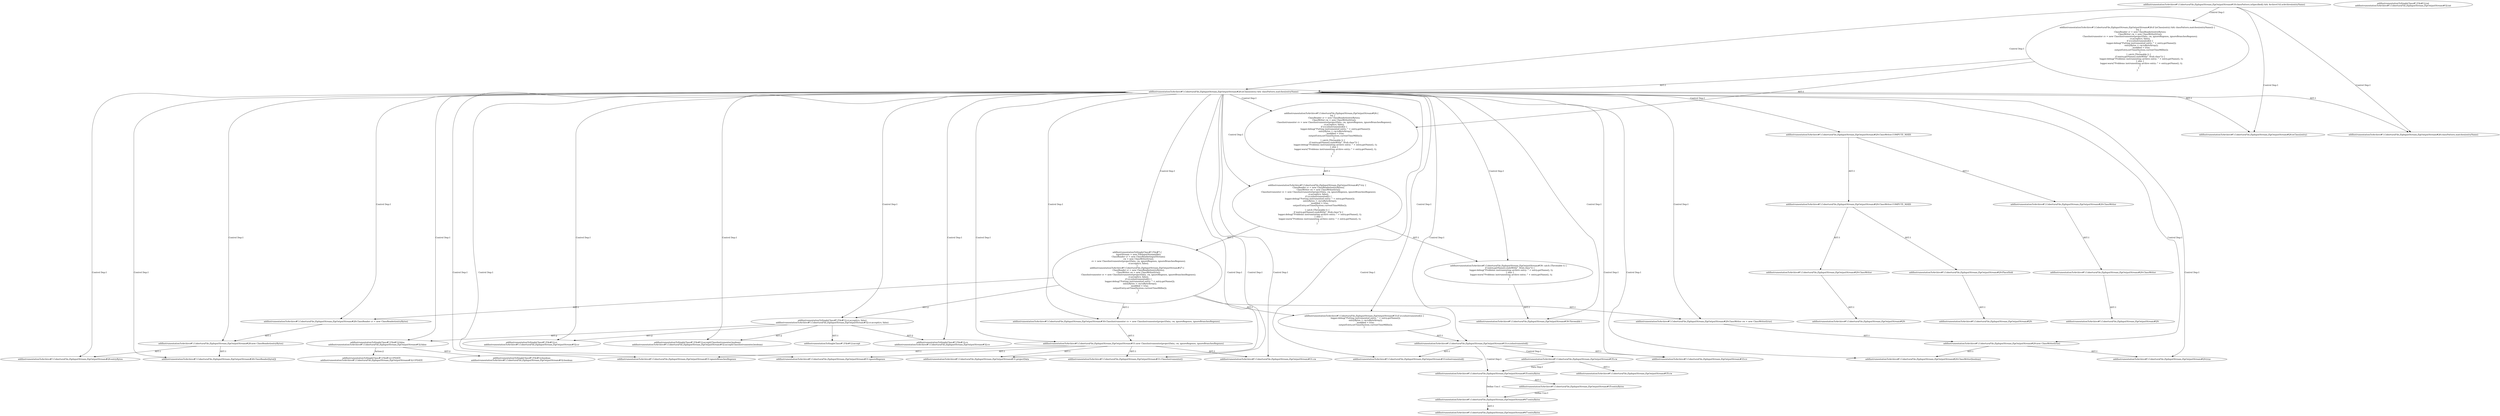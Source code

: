 digraph "Pattern" {
0 [label="addInstrumentationToSingleClass#?,File#12:UPDATE
addInstrumentationToArchive#?,CoberturaFile,ZipInputStream,ZipOutputStream#32:UPDATE" shape=ellipse]
1 [label="addInstrumentationToSingleClass#?,File#12:false
addInstrumentationToArchive#?,CoberturaFile,ZipInputStream,ZipOutputStream#32:false" shape=ellipse]
2 [label="addInstrumentationToSingleClass#?,File#12:cr.accept(cv, false)
addInstrumentationToArchive#?,CoberturaFile,ZipInputStream,ZipOutputStream#32:cr.accept(cv, false)" shape=ellipse]
3 [label="addInstrumentationToSingleClass#?,File#7:\{
    inputStream = new FileInputStream(file);
    ClassReader cr = new ClassReader(inputStream);
    cw = new ClassWriter(true);
    cv = new ClassInstrumenter(projectData, cw, ignoreRegexes, ignoreBranchesRegexes);
    cr.accept(cv, false);
\}
addInstrumentationToArchive#?,CoberturaFile,ZipInputStream,ZipOutputStream#27:\{
    ClassReader cr = new ClassReader(entryBytes);
    ClassWriter cw = new ClassWriter(true);
    ClassInstrumenter cv = new ClassInstrumenter(projectData, cw, ignoreRegexes, ignoreBranchesRegexes);
    cr.accept(cv, false);
    if (cv.isInstrumented()) \{
        logger.debug(\"Putting instrumented entry: \" + entry.getName());
        entryBytes = cw.toByteArray();
        modified = true;
        outputEntry.setTime(System.currentTimeMillis());
    \}
\}" shape=ellipse]
4 [label="addInstrumentationToSingleClass#?,File#12:accept" shape=ellipse]
5 [label="addInstrumentationToSingleClass#?,File#12:cr
addInstrumentationToArchive#?,CoberturaFile,ZipInputStream,ZipOutputStream#32:cr" shape=ellipse]
6 [label="addInstrumentationToSingleClass#?,File#12:accept(ClassInstrumenter,boolean)
addInstrumentationToArchive#?,CoberturaFile,ZipInputStream,ZipOutputStream#32:accept(ClassInstrumenter,boolean)" shape=ellipse]
7 [label="addInstrumentationToSingleClass#?,File#12:cv
addInstrumentationToArchive#?,CoberturaFile,ZipInputStream,ZipOutputStream#32:cv" shape=ellipse]
8 [label="addInstrumentationToSingleClass#?,File#12:boolean
addInstrumentationToArchive#?,CoberturaFile,ZipInputStream,ZipOutputStream#32:boolean" shape=ellipse]
9 [label="addInstrumentationToSingleClass#?,File#12:int
addInstrumentationToArchive#?,CoberturaFile,ZipInputStream,ZipOutputStream#32:int" shape=ellipse]
10 [label="addInstrumentationToArchive#?,CoberturaFile,ZipInputStream,ZipOutputStream#26:isClass(entry)" shape=ellipse]
11 [label="addInstrumentationToArchive#?,CoberturaFile,ZipInputStream,ZipOutputStream#26:isClass(entry) && classPattern.matches(entryName)" shape=ellipse]
12 [label="addInstrumentationToArchive#?,CoberturaFile,ZipInputStream,ZipOutputStream#18:classPattern.isSpecified() && ArchiveUtil.isArchive(entryName)" shape=ellipse]
13 [label="addInstrumentationToArchive#?,CoberturaFile,ZipInputStream,ZipOutputStream#26:if (isClass(entry) && classPattern.matches(entryName)) \{
    try \{
        ClassReader cr = new ClassReader(entryBytes);
        ClassWriter cw = new ClassWriter(true);
        ClassInstrumenter cv = new ClassInstrumenter(projectData, cw, ignoreRegexes, ignoreBranchesRegexes);
        cr.accept(cv, false);
        if (cv.isInstrumented()) \{
            logger.debug(\"Putting instrumented entry: \" + entry.getName());
            entryBytes = cw.toByteArray();
            modified = true;
            outputEntry.setTime(System.currentTimeMillis());
        \}
    \} catch (Throwable t) \{
        if (entry.getName().endsWith(\"_Stub.class\")) \{
            logger.debug(\"Problems instrumenting archive entry: \" + entry.getName(), t);
        \} else \{
            logger.warn(\"Problems instrumenting archive entry: \" + entry.getName(), t);
        \}
    \}
\}" shape=ellipse]
14 [label="addInstrumentationToArchive#?,CoberturaFile,ZipInputStream,ZipOutputStream#33:cv" shape=ellipse]
15 [label="addInstrumentationToArchive#?,CoberturaFile,ZipInputStream,ZipOutputStream#35:cw" shape=ellipse]
16 [label="addInstrumentationToArchive#?,CoberturaFile,ZipInputStream,ZipOutputStream#35:entryBytes" shape=ellipse]
17 [label="addInstrumentationToArchive#?,CoberturaFile,ZipInputStream,ZipOutputStream#31:new ClassInstrumenter(projectData, cw, ignoreRegexes, ignoreBranchesRegexes)" shape=ellipse]
18 [label="addInstrumentationToArchive#?,CoberturaFile,ZipInputStream,ZipOutputStream#26:classPattern.matches(entryName)" shape=ellipse]
19 [label="addInstrumentationToArchive#?,CoberturaFile,ZipInputStream,ZipOutputStream#26:\{
    try \{
        ClassReader cr = new ClassReader(entryBytes);
        ClassWriter cw = new ClassWriter(true);
        ClassInstrumenter cv = new ClassInstrumenter(projectData, cw, ignoreRegexes, ignoreBranchesRegexes);
        cr.accept(cv, false);
        if (cv.isInstrumented()) \{
            logger.debug(\"Putting instrumented entry: \" + entry.getName());
            entryBytes = cw.toByteArray();
            modified = true;
            outputEntry.setTime(System.currentTimeMillis());
        \}
    \} catch (Throwable t) \{
        if (entry.getName().endsWith(\"_Stub.class\")) \{
            logger.debug(\"Problems instrumenting archive entry: \" + entry.getName(), t);
        \} else \{
            logger.warn(\"Problems instrumenting archive entry: \" + entry.getName(), t);
        \}
    \}
\}" shape=ellipse]
20 [label="addInstrumentationToArchive#?,CoberturaFile,ZipInputStream,ZipOutputStream#31:ignoreRegexes" shape=ellipse]
21 [label="addInstrumentationToArchive#?,CoberturaFile,ZipInputStream,ZipOutputStream#31:ignoreBranchesRegexes" shape=ellipse]
22 [label="addInstrumentationToArchive#?,CoberturaFile,ZipInputStream,ZipOutputStream#29:ClassWriter.COMPUTE_MAXS" shape=ellipse]
23 [label="addInstrumentationToArchive#?,CoberturaFile,ZipInputStream,ZipOutputStream#47:entryBytes" shape=ellipse]
24 [label="addInstrumentationToArchive#?,CoberturaFile,ZipInputStream,ZipOutputStream#33:cv.isInstrumented()" shape=ellipse]
25 [label="addInstrumentationToArchive#?,CoberturaFile,ZipInputStream,ZipOutputStream#39: catch (Throwable t) \{
    if (entry.getName().endsWith(\"_Stub.class\")) \{
        logger.debug(\"Problems instrumenting archive entry: \" + entry.getName(), t);
    \} else \{
        logger.warn(\"Problems instrumenting archive entry: \" + entry.getName(), t);
    \}
\}" shape=ellipse]
26 [label="addInstrumentationToArchive#?,CoberturaFile,ZipInputStream,ZipOutputStream#29:" shape=ellipse]
27 [label="addInstrumentationToArchive#?,CoberturaFile,ZipInputStream,ZipOutputStream#27:try \{
    ClassReader cr = new ClassReader(entryBytes);
    ClassWriter cw = new ClassWriter(true);
    ClassInstrumenter cv = new ClassInstrumenter(projectData, cw, ignoreRegexes, ignoreBranchesRegexes);
    cr.accept(cv, false);
    if (cv.isInstrumented()) \{
        logger.debug(\"Putting instrumented entry: \" + entry.getName());
        entryBytes = cw.toByteArray();
        modified = true;
        outputEntry.setTime(System.currentTimeMillis());
    \}
\} catch (Throwable t) \{
    if (entry.getName().endsWith(\"_Stub.class\")) \{
        logger.debug(\"Problems instrumenting archive entry: \" + entry.getName(), t);
    \} else \{
        logger.warn(\"Problems instrumenting archive entry: \" + entry.getName(), t);
    \}
\}" shape=ellipse]
28 [label="addInstrumentationToArchive#?,CoberturaFile,ZipInputStream,ZipOutputStream#29:ClassWriter" shape=ellipse]
29 [label="addInstrumentationToArchive#?,CoberturaFile,ZipInputStream,ZipOutputStream#28:new ClassReader(entryBytes)" shape=ellipse]
30 [label="addInstrumentationToArchive#?,CoberturaFile,ZipInputStream,ZipOutputStream#28:entryBytes" shape=ellipse]
31 [label="addInstrumentationToArchive#?,CoberturaFile,ZipInputStream,ZipOutputStream#29:new ClassWriter(true)" shape=ellipse]
32 [label="addInstrumentationToArchive#?,CoberturaFile,ZipInputStream,ZipOutputStream#29:" shape=ellipse]
33 [label="addInstrumentationToArchive#?,CoberturaFile,ZipInputStream,ZipOutputStream#29:" shape=ellipse]
34 [label="addInstrumentationToArchive#?,CoberturaFile,ZipInputStream,ZipOutputStream#29:true" shape=ellipse]
35 [label="addInstrumentationToArchive#?,CoberturaFile,ZipInputStream,ZipOutputStream#31:projectData" shape=ellipse]
36 [label="addInstrumentationToArchive#?,CoberturaFile,ZipInputStream,ZipOutputStream#33:if (cv.isInstrumented()) \{
    logger.debug(\"Putting instrumented entry: \" + entry.getName());
    entryBytes = cw.toByteArray();
    modified = true;
    outputEntry.setTime(System.currentTimeMillis());
\}" shape=ellipse]
37 [label="addInstrumentationToArchive#?,CoberturaFile,ZipInputStream,ZipOutputStream#31:cw" shape=ellipse]
38 [label="addInstrumentationToArchive#?,CoberturaFile,ZipInputStream,ZipOutputStream#29:ClassWriter.COMPUTE_MAXS" shape=ellipse]
39 [label="addInstrumentationToArchive#?,CoberturaFile,ZipInputStream,ZipOutputStream#33:isInstrumented()" shape=ellipse]
40 [label="addInstrumentationToArchive#?,CoberturaFile,ZipInputStream,ZipOutputStream#35:entryBytes" shape=ellipse]
41 [label="addInstrumentationToArchive#?,CoberturaFile,ZipInputStream,ZipOutputStream#47:entryBytes" shape=ellipse]
42 [label="addInstrumentationToArchive#?,CoberturaFile,ZipInputStream,ZipOutputStream#29:ClassWriter" shape=ellipse]
43 [label="addInstrumentationToArchive#?,CoberturaFile,ZipInputStream,ZipOutputStream#29:ClassWriter" shape=ellipse]
44 [label="addInstrumentationToArchive#?,CoberturaFile,ZipInputStream,ZipOutputStream#28:ClassReader(byte[])" shape=ellipse]
45 [label="addInstrumentationToArchive#?,CoberturaFile,ZipInputStream,ZipOutputStream#29:ClassWriter(boolean)" shape=ellipse]
46 [label="addInstrumentationToArchive#?,CoberturaFile,ZipInputStream,ZipOutputStream#31:ClassInstrumenter()" shape=ellipse]
47 [label="addInstrumentationToArchive#?,CoberturaFile,ZipInputStream,ZipOutputStream#28:ClassReader cr = new ClassReader(entryBytes)" shape=ellipse]
48 [label="addInstrumentationToArchive#?,CoberturaFile,ZipInputStream,ZipOutputStream#30:ClassInstrumenter cv = new ClassInstrumenter(projectData, cw, ignoreRegexes, ignoreBranchesRegexes)" shape=ellipse]
49 [label="addInstrumentationToArchive#?,CoberturaFile,ZipInputStream,ZipOutputStream#29:ClassWriter cw = new ClassWriter(true)" shape=ellipse]
50 [label="addInstrumentationToArchive#?,CoberturaFile,ZipInputStream,ZipOutputStream#39:Throwable t" shape=ellipse]
51 [label="addInstrumentationToArchive#?,CoberturaFile,ZipInputStream,ZipOutputStream#35:cw" shape=ellipse]
52 [label="addInstrumentationToArchive#?,CoberturaFile,ZipInputStream,ZipOutputStream#29:PlaceHold" shape=ellipse]
1 -> 0 [label="Action:2"];
1 -> 8 [label="AST:2"];
2 -> 1 [label="AST:2"];
2 -> 4 [label="AST:1"];
2 -> 5 [label="AST:2"];
2 -> 6 [label="AST:2"];
2 -> 7 [label="AST:2"];
3 -> 2 [label="AST:2"];
3 -> 36 [label="AST:1"];
3 -> 47 [label="AST:1"];
3 -> 48 [label="AST:1"];
3 -> 49 [label="AST:1"];
11 -> 10 [label="AST:1"];
11 -> 18 [label="AST:1"];
11 -> 19 [label="Control Dep:1"];
11 -> 27 [label="Control Dep:1"];
11 -> 3 [label="Control Dep:1"];
11 -> 47 [label="Control Dep:1"];
11 -> 29 [label="Control Dep:1"];
11 -> 44 [label="Control Dep:1"];
11 -> 30 [label="Control Dep:1"];
11 -> 49 [label="Control Dep:1"];
11 -> 31 [label="Control Dep:1"];
11 -> 45 [label="Control Dep:1"];
11 -> 34 [label="Control Dep:1"];
11 -> 48 [label="Control Dep:1"];
11 -> 17 [label="Control Dep:1"];
11 -> 46 [label="Control Dep:1"];
11 -> 35 [label="Control Dep:1"];
11 -> 37 [label="Control Dep:1"];
11 -> 20 [label="Control Dep:1"];
11 -> 21 [label="Control Dep:1"];
11 -> 2 [label="Control Dep:1"];
11 -> 6 [label="Control Dep:1"];
11 -> 5 [label="Control Dep:1"];
11 -> 7 [label="Control Dep:1"];
11 -> 1 [label="Control Dep:1"];
11 -> 36 [label="Control Dep:1"];
11 -> 24 [label="Control Dep:1"];
11 -> 39 [label="Control Dep:1"];
11 -> 14 [label="Control Dep:1"];
11 -> 25 [label="Control Dep:1"];
11 -> 50 [label="Control Dep:1"];
11 -> 22 [label="Control Dep:1"];
12 -> 10 [label="Control Dep:1"];
12 -> 11 [label="Control Dep:1"];
12 -> 13 [label="Control Dep:1"];
12 -> 18 [label="Control Dep:1"];
13 -> 11 [label="AST:1"];
13 -> 19 [label="AST:1"];
15 -> 51 [label="AST:1"];
15 -> 16 [label="Data Dep:1"];
16 -> 40 [label="AST:1"];
16 -> 23 [label="Define Use:1"];
17 -> 46 [label="AST:1"];
17 -> 35 [label="AST:1"];
17 -> 37 [label="AST:1"];
17 -> 20 [label="AST:1"];
17 -> 21 [label="AST:1"];
19 -> 27 [label="AST:1"];
22 -> 28 [label="AST:1"];
22 -> 38 [label="AST:1"];
23 -> 41 [label="AST:1"];
24 -> 14 [label="AST:1"];
24 -> 15 [label="Control Dep:1"];
24 -> 16 [label="Control Dep:1"];
24 -> 39 [label="AST:1"];
25 -> 50 [label="AST:1"];
27 -> 25 [label="AST:1"];
27 -> 3 [label="AST:1"];
28 -> 42 [label="AST:1"];
29 -> 44 [label="AST:1"];
29 -> 30 [label="AST:1"];
31 -> 45 [label="AST:1"];
31 -> 34 [label="AST:1"];
36 -> 24 [label="AST:1"];
38 -> 43 [label="AST:1"];
38 -> 52 [label="AST:1"];
40 -> 23 [label="Define Use:1"];
42 -> 33 [label="AST:1"];
43 -> 32 [label="AST:1"];
47 -> 29 [label="AST:1"];
48 -> 17 [label="AST:1"];
49 -> 31 [label="AST:1"];
52 -> 26 [label="AST:1"];
}